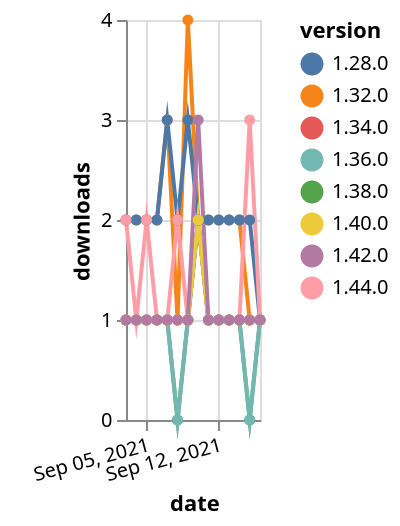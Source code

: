 {"$schema": "https://vega.github.io/schema/vega-lite/v5.json", "description": "A simple bar chart with embedded data.", "data": {"values": [{"date": "2021-09-03", "total": 237, "delta": 1, "version": "1.34.0"}, {"date": "2021-09-04", "total": 238, "delta": 1, "version": "1.34.0"}, {"date": "2021-09-05", "total": 239, "delta": 1, "version": "1.34.0"}, {"date": "2021-09-06", "total": 240, "delta": 1, "version": "1.34.0"}, {"date": "2021-09-07", "total": 241, "delta": 1, "version": "1.34.0"}, {"date": "2021-09-08", "total": 242, "delta": 1, "version": "1.34.0"}, {"date": "2021-09-09", "total": 243, "delta": 1, "version": "1.34.0"}, {"date": "2021-09-10", "total": 245, "delta": 2, "version": "1.34.0"}, {"date": "2021-09-11", "total": 246, "delta": 1, "version": "1.34.0"}, {"date": "2021-09-12", "total": 247, "delta": 1, "version": "1.34.0"}, {"date": "2021-09-13", "total": 248, "delta": 1, "version": "1.34.0"}, {"date": "2021-09-14", "total": 249, "delta": 1, "version": "1.34.0"}, {"date": "2021-09-15", "total": 250, "delta": 1, "version": "1.34.0"}, {"date": "2021-09-16", "total": 251, "delta": 1, "version": "1.34.0"}, {"date": "2021-09-03", "total": 2241, "delta": 2, "version": "1.32.0"}, {"date": "2021-09-04", "total": 2243, "delta": 2, "version": "1.32.0"}, {"date": "2021-09-05", "total": 2245, "delta": 2, "version": "1.32.0"}, {"date": "2021-09-06", "total": 2247, "delta": 2, "version": "1.32.0"}, {"date": "2021-09-07", "total": 2250, "delta": 3, "version": "1.32.0"}, {"date": "2021-09-08", "total": 2251, "delta": 1, "version": "1.32.0"}, {"date": "2021-09-09", "total": 2255, "delta": 4, "version": "1.32.0"}, {"date": "2021-09-10", "total": 2257, "delta": 2, "version": "1.32.0"}, {"date": "2021-09-11", "total": 2259, "delta": 2, "version": "1.32.0"}, {"date": "2021-09-12", "total": 2261, "delta": 2, "version": "1.32.0"}, {"date": "2021-09-13", "total": 2263, "delta": 2, "version": "1.32.0"}, {"date": "2021-09-14", "total": 2265, "delta": 2, "version": "1.32.0"}, {"date": "2021-09-15", "total": 2266, "delta": 1, "version": "1.32.0"}, {"date": "2021-09-16", "total": 2267, "delta": 1, "version": "1.32.0"}, {"date": "2021-09-03", "total": 2547, "delta": 2, "version": "1.28.0"}, {"date": "2021-09-04", "total": 2549, "delta": 2, "version": "1.28.0"}, {"date": "2021-09-05", "total": 2551, "delta": 2, "version": "1.28.0"}, {"date": "2021-09-06", "total": 2553, "delta": 2, "version": "1.28.0"}, {"date": "2021-09-07", "total": 2556, "delta": 3, "version": "1.28.0"}, {"date": "2021-09-08", "total": 2558, "delta": 2, "version": "1.28.0"}, {"date": "2021-09-09", "total": 2561, "delta": 3, "version": "1.28.0"}, {"date": "2021-09-10", "total": 2563, "delta": 2, "version": "1.28.0"}, {"date": "2021-09-11", "total": 2565, "delta": 2, "version": "1.28.0"}, {"date": "2021-09-12", "total": 2567, "delta": 2, "version": "1.28.0"}, {"date": "2021-09-13", "total": 2569, "delta": 2, "version": "1.28.0"}, {"date": "2021-09-14", "total": 2571, "delta": 2, "version": "1.28.0"}, {"date": "2021-09-15", "total": 2573, "delta": 2, "version": "1.28.0"}, {"date": "2021-09-16", "total": 2574, "delta": 1, "version": "1.28.0"}, {"date": "2021-09-03", "total": 122, "delta": 2, "version": "1.44.0"}, {"date": "2021-09-04", "total": 123, "delta": 1, "version": "1.44.0"}, {"date": "2021-09-05", "total": 125, "delta": 2, "version": "1.44.0"}, {"date": "2021-09-06", "total": 126, "delta": 1, "version": "1.44.0"}, {"date": "2021-09-07", "total": 127, "delta": 1, "version": "1.44.0"}, {"date": "2021-09-08", "total": 129, "delta": 2, "version": "1.44.0"}, {"date": "2021-09-09", "total": 130, "delta": 1, "version": "1.44.0"}, {"date": "2021-09-10", "total": 132, "delta": 2, "version": "1.44.0"}, {"date": "2021-09-11", "total": 133, "delta": 1, "version": "1.44.0"}, {"date": "2021-09-12", "total": 134, "delta": 1, "version": "1.44.0"}, {"date": "2021-09-13", "total": 135, "delta": 1, "version": "1.44.0"}, {"date": "2021-09-14", "total": 136, "delta": 1, "version": "1.44.0"}, {"date": "2021-09-15", "total": 139, "delta": 3, "version": "1.44.0"}, {"date": "2021-09-16", "total": 140, "delta": 1, "version": "1.44.0"}, {"date": "2021-09-03", "total": 182, "delta": 1, "version": "1.38.0"}, {"date": "2021-09-04", "total": 183, "delta": 1, "version": "1.38.0"}, {"date": "2021-09-05", "total": 184, "delta": 1, "version": "1.38.0"}, {"date": "2021-09-06", "total": 185, "delta": 1, "version": "1.38.0"}, {"date": "2021-09-07", "total": 186, "delta": 1, "version": "1.38.0"}, {"date": "2021-09-08", "total": 186, "delta": 0, "version": "1.38.0"}, {"date": "2021-09-09", "total": 187, "delta": 1, "version": "1.38.0"}, {"date": "2021-09-10", "total": 189, "delta": 2, "version": "1.38.0"}, {"date": "2021-09-11", "total": 190, "delta": 1, "version": "1.38.0"}, {"date": "2021-09-12", "total": 191, "delta": 1, "version": "1.38.0"}, {"date": "2021-09-13", "total": 192, "delta": 1, "version": "1.38.0"}, {"date": "2021-09-14", "total": 193, "delta": 1, "version": "1.38.0"}, {"date": "2021-09-15", "total": 193, "delta": 0, "version": "1.38.0"}, {"date": "2021-09-16", "total": 194, "delta": 1, "version": "1.38.0"}, {"date": "2021-09-03", "total": 189, "delta": 1, "version": "1.36.0"}, {"date": "2021-09-04", "total": 190, "delta": 1, "version": "1.36.0"}, {"date": "2021-09-05", "total": 191, "delta": 1, "version": "1.36.0"}, {"date": "2021-09-06", "total": 192, "delta": 1, "version": "1.36.0"}, {"date": "2021-09-07", "total": 193, "delta": 1, "version": "1.36.0"}, {"date": "2021-09-08", "total": 193, "delta": 0, "version": "1.36.0"}, {"date": "2021-09-09", "total": 194, "delta": 1, "version": "1.36.0"}, {"date": "2021-09-10", "total": 196, "delta": 2, "version": "1.36.0"}, {"date": "2021-09-11", "total": 197, "delta": 1, "version": "1.36.0"}, {"date": "2021-09-12", "total": 198, "delta": 1, "version": "1.36.0"}, {"date": "2021-09-13", "total": 199, "delta": 1, "version": "1.36.0"}, {"date": "2021-09-14", "total": 200, "delta": 1, "version": "1.36.0"}, {"date": "2021-09-15", "total": 200, "delta": 0, "version": "1.36.0"}, {"date": "2021-09-16", "total": 201, "delta": 1, "version": "1.36.0"}, {"date": "2021-09-03", "total": 152, "delta": 1, "version": "1.40.0"}, {"date": "2021-09-04", "total": 153, "delta": 1, "version": "1.40.0"}, {"date": "2021-09-05", "total": 154, "delta": 1, "version": "1.40.0"}, {"date": "2021-09-06", "total": 155, "delta": 1, "version": "1.40.0"}, {"date": "2021-09-07", "total": 156, "delta": 1, "version": "1.40.0"}, {"date": "2021-09-08", "total": 157, "delta": 1, "version": "1.40.0"}, {"date": "2021-09-09", "total": 158, "delta": 1, "version": "1.40.0"}, {"date": "2021-09-10", "total": 160, "delta": 2, "version": "1.40.0"}, {"date": "2021-09-11", "total": 161, "delta": 1, "version": "1.40.0"}, {"date": "2021-09-12", "total": 162, "delta": 1, "version": "1.40.0"}, {"date": "2021-09-13", "total": 163, "delta": 1, "version": "1.40.0"}, {"date": "2021-09-14", "total": 164, "delta": 1, "version": "1.40.0"}, {"date": "2021-09-15", "total": 165, "delta": 1, "version": "1.40.0"}, {"date": "2021-09-16", "total": 166, "delta": 1, "version": "1.40.0"}, {"date": "2021-09-03", "total": 176, "delta": 1, "version": "1.42.0"}, {"date": "2021-09-04", "total": 177, "delta": 1, "version": "1.42.0"}, {"date": "2021-09-05", "total": 178, "delta": 1, "version": "1.42.0"}, {"date": "2021-09-06", "total": 179, "delta": 1, "version": "1.42.0"}, {"date": "2021-09-07", "total": 180, "delta": 1, "version": "1.42.0"}, {"date": "2021-09-08", "total": 181, "delta": 1, "version": "1.42.0"}, {"date": "2021-09-09", "total": 182, "delta": 1, "version": "1.42.0"}, {"date": "2021-09-10", "total": 185, "delta": 3, "version": "1.42.0"}, {"date": "2021-09-11", "total": 186, "delta": 1, "version": "1.42.0"}, {"date": "2021-09-12", "total": 187, "delta": 1, "version": "1.42.0"}, {"date": "2021-09-13", "total": 188, "delta": 1, "version": "1.42.0"}, {"date": "2021-09-14", "total": 189, "delta": 1, "version": "1.42.0"}, {"date": "2021-09-15", "total": 190, "delta": 1, "version": "1.42.0"}, {"date": "2021-09-16", "total": 191, "delta": 1, "version": "1.42.0"}]}, "width": "container", "mark": {"type": "line", "point": {"filled": true}}, "encoding": {"x": {"field": "date", "type": "temporal", "timeUnit": "yearmonthdate", "title": "date", "axis": {"labelAngle": -15}}, "y": {"field": "delta", "type": "quantitative", "title": "downloads"}, "color": {"field": "version", "type": "nominal"}, "tooltip": {"field": "delta"}}}